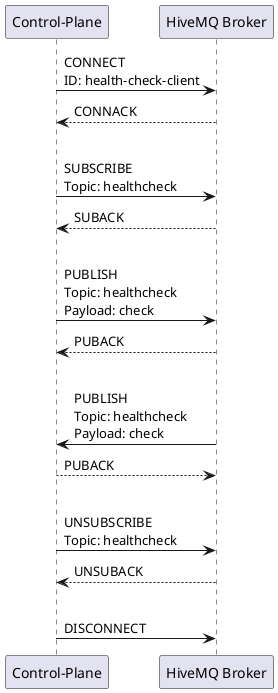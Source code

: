 @startuml
participant "Control-Plane" as cp
participant "HiveMQ Broker" as broker

cp -> broker: CONNECT\nID: health-check-client
broker --> cp: CONNACK
|||
cp -> broker: SUBSCRIBE\nTopic: healthcheck
broker --> cp: SUBACK
|||
cp -> broker: PUBLISH\nTopic: healthcheck\nPayload: check
broker --> cp: PUBACK
|||
broker -> cp: PUBLISH\nTopic: healthcheck\nPayload: check
cp --> broker: PUBACK
|||
cp -> broker: UNSUBSCRIBE\nTopic: healthcheck
broker --> cp: UNSUBACK

|||
cp -> broker: DISCONNECT
@enduml
